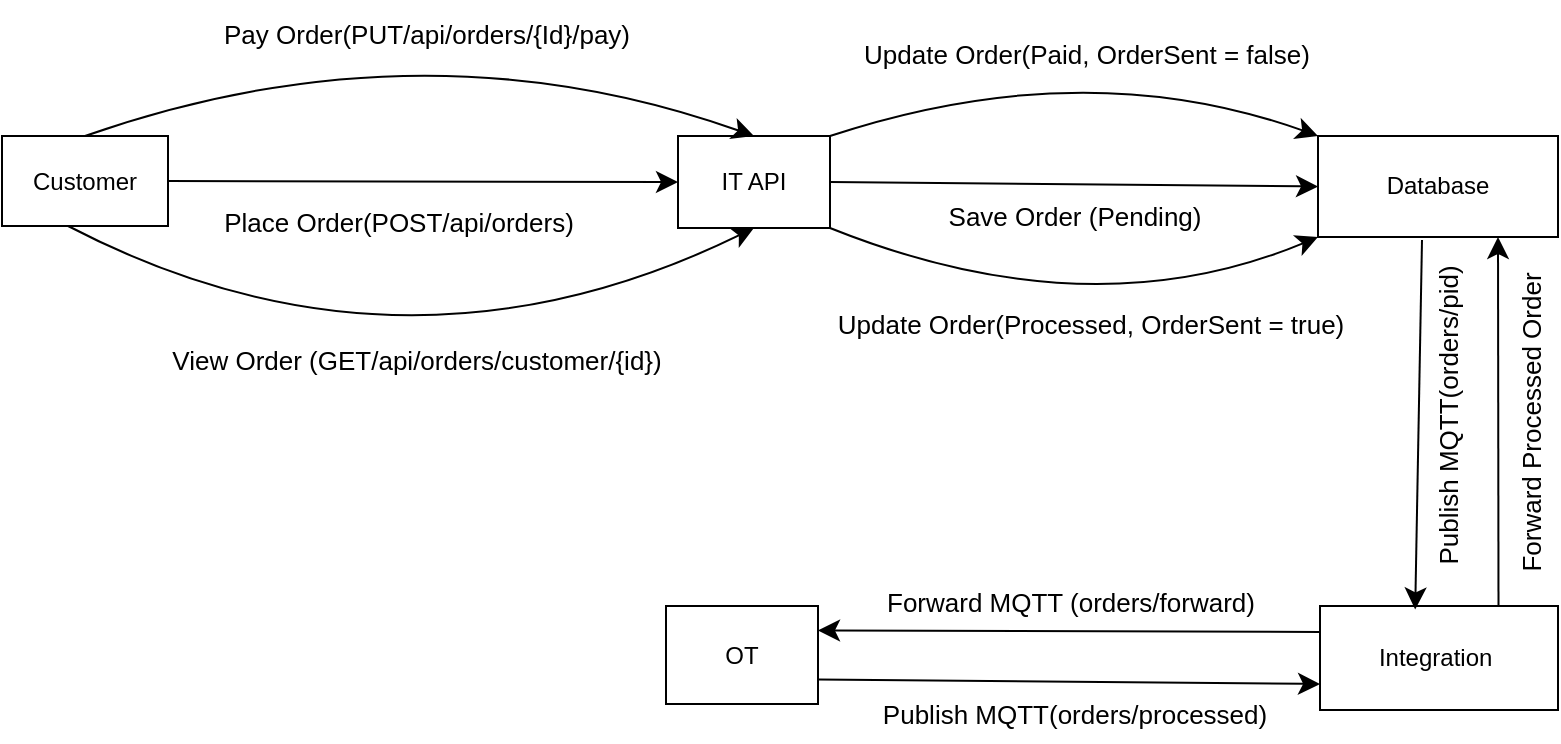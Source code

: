 <mxfile version="28.1.2">
  <diagram name="Sida-1" id="7wsPGlEba5Q6BENOVf_N">
    <mxGraphModel dx="1272" dy="1029" grid="0" gridSize="10" guides="1" tooltips="1" connect="1" arrows="1" fold="1" page="0" pageScale="1" pageWidth="827" pageHeight="1169" math="0" shadow="0">
      <root>
        <mxCell id="0" />
        <mxCell id="1" parent="0" />
        <mxCell id="l5oNsqSqiBUHuLZCKZep-1" value="Customer" style="rounded=0;whiteSpace=wrap;html=1;" vertex="1" parent="1">
          <mxGeometry x="-226" y="-162" width="83" height="45" as="geometry" />
        </mxCell>
        <mxCell id="l5oNsqSqiBUHuLZCKZep-2" value="IT API" style="rounded=0;whiteSpace=wrap;html=1;" vertex="1" parent="1">
          <mxGeometry x="112" y="-162" width="76" height="46" as="geometry" />
        </mxCell>
        <mxCell id="l5oNsqSqiBUHuLZCKZep-11" value="&lt;font style=&quot;font-size: 13px;&quot;&gt;Place Order(POST/api/orders)&lt;/font&gt;" style="text;html=1;align=center;verticalAlign=middle;resizable=0;points=[];autosize=1;strokeColor=none;fillColor=none;fontSize=16;rotation=0;" vertex="1" parent="1">
          <mxGeometry x="-124.5" y="-136" width="193" height="31" as="geometry" />
        </mxCell>
        <mxCell id="l5oNsqSqiBUHuLZCKZep-15" value="Database" style="rounded=0;whiteSpace=wrap;html=1;" vertex="1" parent="1">
          <mxGeometry x="432" y="-162" width="120" height="50.5" as="geometry" />
        </mxCell>
        <mxCell id="l5oNsqSqiBUHuLZCKZep-5" value="&lt;font style=&quot;font-size: 13px;&quot;&gt;Pay Order(PUT/api/orders/{Id}/pay)&lt;/font&gt;" style="text;html=1;align=center;verticalAlign=middle;resizable=0;points=[];autosize=1;strokeColor=none;fillColor=none;fontSize=16;rotation=0;" vertex="1" parent="1">
          <mxGeometry x="-124.5" y="-230" width="221" height="31" as="geometry" />
        </mxCell>
        <mxCell id="l5oNsqSqiBUHuLZCKZep-21" value="Save Order (Pending)" style="text;html=1;align=center;verticalAlign=middle;resizable=0;points=[];autosize=1;strokeColor=none;fillColor=none;fontSize=13;rotation=0;" vertex="1" parent="1">
          <mxGeometry x="238" y="-136" width="144" height="28" as="geometry" />
        </mxCell>
        <mxCell id="l5oNsqSqiBUHuLZCKZep-23" value="Update Order(Paid, OrderSent = false)" style="text;html=1;align=center;verticalAlign=middle;resizable=0;points=[];autosize=1;strokeColor=none;fillColor=none;fontSize=13;rotation=0;" vertex="1" parent="1">
          <mxGeometry x="195" y="-217" width="241" height="28" as="geometry" />
        </mxCell>
        <mxCell id="l5oNsqSqiBUHuLZCKZep-25" value="Update Order(Processed, OrderSent = true)" style="text;html=1;align=center;verticalAlign=middle;resizable=0;points=[];autosize=1;strokeColor=none;fillColor=none;fontSize=13;rotation=0;" vertex="1" parent="1">
          <mxGeometry x="182" y="-82" width="271" height="28" as="geometry" />
        </mxCell>
        <mxCell id="l5oNsqSqiBUHuLZCKZep-28" value="Integration&amp;nbsp;" style="rounded=0;whiteSpace=wrap;html=1;" vertex="1" parent="1">
          <mxGeometry x="433" y="73" width="119" height="52" as="geometry" />
        </mxCell>
        <mxCell id="l5oNsqSqiBUHuLZCKZep-29" value="" style="endArrow=classic;html=1;rounded=0;fontSize=12;startSize=8;endSize=8;curved=1;entryX=0;entryY=0.5;entryDx=0;entryDy=0;exitX=1;exitY=0.5;exitDx=0;exitDy=0;" edge="1" parent="1" source="l5oNsqSqiBUHuLZCKZep-2" target="l5oNsqSqiBUHuLZCKZep-15">
          <mxGeometry width="50" height="50" relative="1" as="geometry">
            <mxPoint x="70" y="314" as="sourcePoint" />
            <mxPoint x="170" y="61" as="targetPoint" />
          </mxGeometry>
        </mxCell>
        <mxCell id="l5oNsqSqiBUHuLZCKZep-30" value="Publish MQTT(orders/pid)" style="text;html=1;align=center;verticalAlign=middle;resizable=0;points=[];autosize=1;strokeColor=none;fillColor=none;fontSize=13;rotation=-90;" vertex="1" parent="1">
          <mxGeometry x="413" y="-36" width="168" height="28" as="geometry" />
        </mxCell>
        <mxCell id="l5oNsqSqiBUHuLZCKZep-32" value="&lt;font style=&quot;font-size: 13px;&quot;&gt;Forward Processed Order&lt;/font&gt;" style="text;html=1;align=center;verticalAlign=middle;resizable=0;points=[];autosize=1;strokeColor=none;fillColor=none;fontSize=16;rotation=-90;" vertex="1" parent="1">
          <mxGeometry x="453" y="-34" width="168" height="31" as="geometry" />
        </mxCell>
        <mxCell id="l5oNsqSqiBUHuLZCKZep-33" value="OT" style="rounded=0;whiteSpace=wrap;html=1;" vertex="1" parent="1">
          <mxGeometry x="106" y="73" width="76" height="49" as="geometry" />
        </mxCell>
        <mxCell id="l5oNsqSqiBUHuLZCKZep-34" value="" style="endArrow=classic;html=1;rounded=0;fontSize=12;startSize=8;endSize=8;curved=1;exitX=1;exitY=0.5;exitDx=0;exitDy=0;entryX=0;entryY=0.5;entryDx=0;entryDy=0;" edge="1" parent="1" source="l5oNsqSqiBUHuLZCKZep-1" target="l5oNsqSqiBUHuLZCKZep-2">
          <mxGeometry width="50" height="50" relative="1" as="geometry">
            <mxPoint x="120" y="16" as="sourcePoint" />
            <mxPoint x="170" y="-34" as="targetPoint" />
          </mxGeometry>
        </mxCell>
        <mxCell id="l5oNsqSqiBUHuLZCKZep-35" value="" style="endArrow=classic;html=1;rounded=0;fontSize=12;startSize=8;endSize=8;curved=1;exitX=0.5;exitY=0;exitDx=0;exitDy=0;entryX=0.5;entryY=0;entryDx=0;entryDy=0;" edge="1" parent="1" source="l5oNsqSqiBUHuLZCKZep-1" target="l5oNsqSqiBUHuLZCKZep-2">
          <mxGeometry width="50" height="50" relative="1" as="geometry">
            <mxPoint x="120" y="16" as="sourcePoint" />
            <mxPoint x="170" y="-34" as="targetPoint" />
            <Array as="points">
              <mxPoint x="-16" y="-221" />
            </Array>
          </mxGeometry>
        </mxCell>
        <mxCell id="l5oNsqSqiBUHuLZCKZep-13" value="&lt;font style=&quot;font-size: 13px;&quot;&gt;View Order (GET/api/orders/customer/{id})&lt;/font&gt;" style="text;html=1;align=center;verticalAlign=middle;resizable=0;points=[];autosize=1;strokeColor=none;fillColor=none;fontSize=16;rotation=0;" vertex="1" parent="1">
          <mxGeometry x="-151" y="-67" width="263" height="31" as="geometry" />
        </mxCell>
        <mxCell id="l5oNsqSqiBUHuLZCKZep-38" value="" style="endArrow=classic;html=1;rounded=0;fontSize=12;startSize=8;endSize=8;curved=1;exitX=0.398;exitY=1;exitDx=0;exitDy=0;exitPerimeter=0;entryX=0.5;entryY=1;entryDx=0;entryDy=0;" edge="1" parent="1" source="l5oNsqSqiBUHuLZCKZep-1" target="l5oNsqSqiBUHuLZCKZep-2">
          <mxGeometry width="50" height="50" relative="1" as="geometry">
            <mxPoint x="120" y="16" as="sourcePoint" />
            <mxPoint x="170" y="-34" as="targetPoint" />
            <Array as="points">
              <mxPoint x="-26" y="-30" />
            </Array>
          </mxGeometry>
        </mxCell>
        <mxCell id="l5oNsqSqiBUHuLZCKZep-39" value="" style="endArrow=classic;html=1;rounded=0;fontSize=12;startSize=8;endSize=8;curved=1;exitX=1;exitY=0;exitDx=0;exitDy=0;entryX=0;entryY=0;entryDx=0;entryDy=0;" edge="1" parent="1" source="l5oNsqSqiBUHuLZCKZep-2" target="l5oNsqSqiBUHuLZCKZep-15">
          <mxGeometry width="50" height="50" relative="1" as="geometry">
            <mxPoint x="120" y="44" as="sourcePoint" />
            <mxPoint x="170" y="-6" as="targetPoint" />
            <Array as="points">
              <mxPoint x="315" y="-204" />
            </Array>
          </mxGeometry>
        </mxCell>
        <mxCell id="l5oNsqSqiBUHuLZCKZep-40" value="" style="endArrow=classic;html=1;rounded=0;fontSize=12;startSize=8;endSize=8;curved=1;exitX=1;exitY=1;exitDx=0;exitDy=0;entryX=0;entryY=1;entryDx=0;entryDy=0;" edge="1" parent="1" source="l5oNsqSqiBUHuLZCKZep-2" target="l5oNsqSqiBUHuLZCKZep-15">
          <mxGeometry width="50" height="50" relative="1" as="geometry">
            <mxPoint x="120" y="44" as="sourcePoint" />
            <mxPoint x="170" y="-6" as="targetPoint" />
            <Array as="points">
              <mxPoint x="318" y="-64" />
            </Array>
          </mxGeometry>
        </mxCell>
        <mxCell id="l5oNsqSqiBUHuLZCKZep-41" value="" style="endArrow=classic;html=1;rounded=0;fontSize=12;startSize=8;endSize=8;curved=1;entryX=0.4;entryY=0.033;entryDx=0;entryDy=0;entryPerimeter=0;" edge="1" parent="1" target="l5oNsqSqiBUHuLZCKZep-28">
          <mxGeometry width="50" height="50" relative="1" as="geometry">
            <mxPoint x="484" y="-110" as="sourcePoint" />
            <mxPoint x="170" y="61" as="targetPoint" />
          </mxGeometry>
        </mxCell>
        <mxCell id="l5oNsqSqiBUHuLZCKZep-42" value="" style="endArrow=classic;html=1;rounded=0;fontSize=12;startSize=8;endSize=8;curved=1;exitX=0.75;exitY=0;exitDx=0;exitDy=0;entryX=0.75;entryY=1;entryDx=0;entryDy=0;" edge="1" parent="1" source="l5oNsqSqiBUHuLZCKZep-28" target="l5oNsqSqiBUHuLZCKZep-15">
          <mxGeometry width="50" height="50" relative="1" as="geometry">
            <mxPoint x="120" y="111" as="sourcePoint" />
            <mxPoint x="170" y="61" as="targetPoint" />
          </mxGeometry>
        </mxCell>
        <mxCell id="l5oNsqSqiBUHuLZCKZep-43" value="" style="endArrow=classic;html=1;rounded=0;fontSize=12;startSize=8;endSize=8;curved=1;exitX=0;exitY=0.25;exitDx=0;exitDy=0;entryX=1;entryY=0.25;entryDx=0;entryDy=0;" edge="1" parent="1" source="l5oNsqSqiBUHuLZCKZep-28" target="l5oNsqSqiBUHuLZCKZep-33">
          <mxGeometry width="50" height="50" relative="1" as="geometry">
            <mxPoint x="120" y="111" as="sourcePoint" />
            <mxPoint x="170" y="61" as="targetPoint" />
          </mxGeometry>
        </mxCell>
        <mxCell id="l5oNsqSqiBUHuLZCKZep-44" value="Forward MQTT (orders/forward)" style="text;html=1;align=center;verticalAlign=middle;resizable=0;points=[];autosize=1;strokeColor=none;fillColor=none;fontSize=13;" vertex="1" parent="1">
          <mxGeometry x="207" y="57" width="202" height="28" as="geometry" />
        </mxCell>
        <mxCell id="l5oNsqSqiBUHuLZCKZep-45" value="" style="endArrow=classic;html=1;rounded=0;fontSize=12;startSize=8;endSize=8;curved=1;exitX=1;exitY=0.75;exitDx=0;exitDy=0;entryX=0;entryY=0.75;entryDx=0;entryDy=0;" edge="1" parent="1" source="l5oNsqSqiBUHuLZCKZep-33" target="l5oNsqSqiBUHuLZCKZep-28">
          <mxGeometry width="50" height="50" relative="1" as="geometry">
            <mxPoint x="120" y="111" as="sourcePoint" />
            <mxPoint x="170" y="61" as="targetPoint" />
          </mxGeometry>
        </mxCell>
        <mxCell id="l5oNsqSqiBUHuLZCKZep-46" value="Publish MQTT(orders/processed)" style="text;html=1;align=center;verticalAlign=middle;resizable=0;points=[];autosize=1;strokeColor=none;fillColor=none;fontSize=13;" vertex="1" parent="1">
          <mxGeometry x="205" y="113" width="210" height="28" as="geometry" />
        </mxCell>
      </root>
    </mxGraphModel>
  </diagram>
</mxfile>
